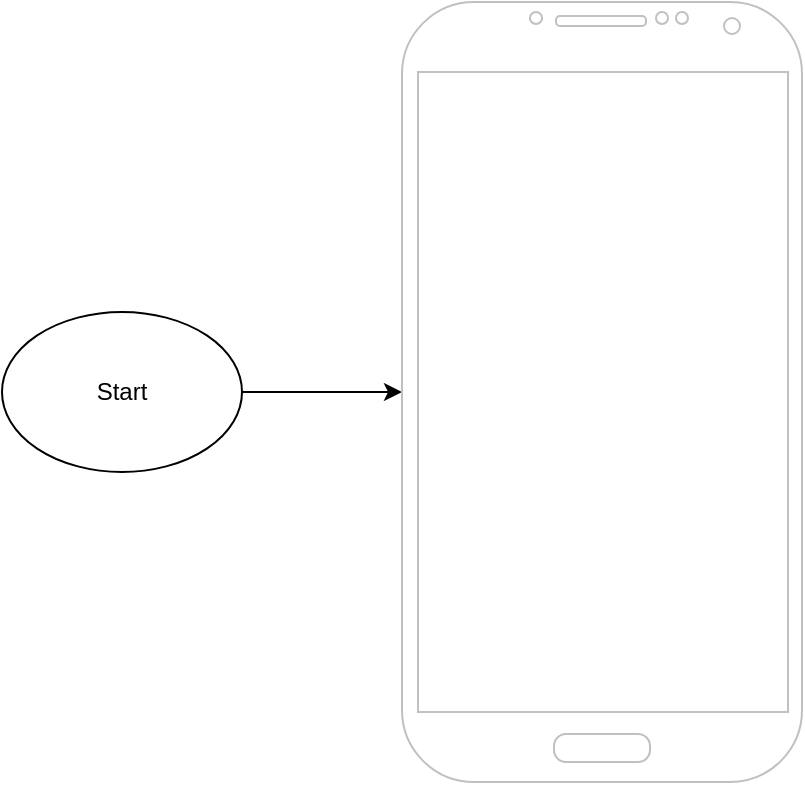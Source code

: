 <mxfile version="12.9.14" type="github">
  <diagram id="CAyznFhc1hbzrrDkQ1r9" name="Page-1">
    <mxGraphModel dx="1422" dy="769" grid="1" gridSize="10" guides="1" tooltips="1" connect="1" arrows="1" fold="1" page="1" pageScale="1" pageWidth="850" pageHeight="1100" math="0" shadow="0">
      <root>
        <mxCell id="0" />
        <mxCell id="1" parent="0" />
        <mxCell id="WL5FxgspxOFDFAreXaIk-4" style="edgeStyle=orthogonalEdgeStyle;rounded=0;orthogonalLoop=1;jettySize=auto;html=1;" edge="1" parent="1" source="WL5FxgspxOFDFAreXaIk-1" target="WL5FxgspxOFDFAreXaIk-3">
          <mxGeometry relative="1" as="geometry" />
        </mxCell>
        <mxCell id="WL5FxgspxOFDFAreXaIk-1" value="Start" style="ellipse;whiteSpace=wrap;html=1;" vertex="1" parent="1">
          <mxGeometry x="40" y="240" width="120" height="80" as="geometry" />
        </mxCell>
        <mxCell id="WL5FxgspxOFDFAreXaIk-3" value="" style="verticalLabelPosition=bottom;verticalAlign=top;html=1;shadow=0;dashed=0;strokeWidth=1;shape=mxgraph.android.phone2;strokeColor=#c0c0c0;" vertex="1" parent="1">
          <mxGeometry x="240" y="85" width="200" height="390" as="geometry" />
        </mxCell>
      </root>
    </mxGraphModel>
  </diagram>
</mxfile>
